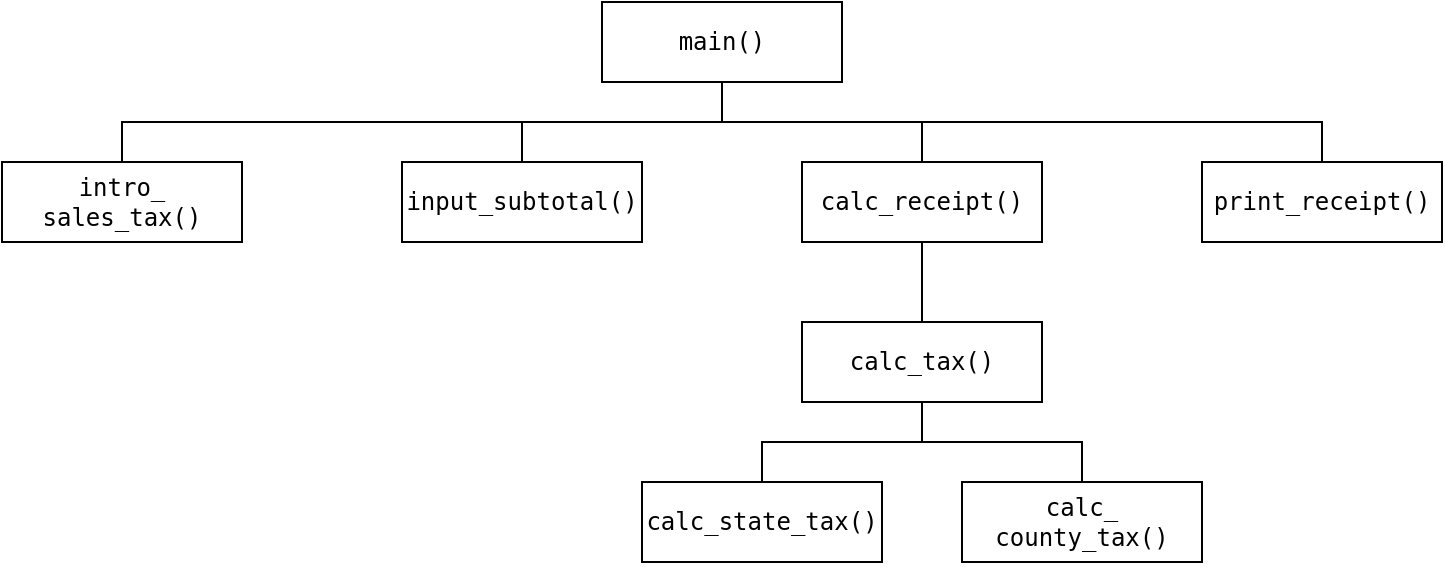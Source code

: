 <mxfile version="13.7.9" type="device"><diagram id="D4gid9dqaic7N9AvRbCy" name="Page-1"><mxGraphModel dx="868" dy="479" grid="1" gridSize="10" guides="1" tooltips="1" connect="1" arrows="1" fold="1" page="1" pageScale="1" pageWidth="850" pageHeight="1100" math="0" shadow="0"><root><mxCell id="0"/><mxCell id="1" parent="0"/><mxCell id="BErKQyvczl2G5nKhpH3n-7" style="edgeStyle=orthogonalEdgeStyle;rounded=0;orthogonalLoop=1;jettySize=auto;html=1;entryX=0.5;entryY=0;entryDx=0;entryDy=0;endArrow=none;endFill=0;" edge="1" parent="1" source="BErKQyvczl2G5nKhpH3n-1" target="BErKQyvczl2G5nKhpH3n-3"><mxGeometry relative="1" as="geometry"><Array as="points"><mxPoint x="420" y="100"/><mxPoint x="120" y="100"/></Array></mxGeometry></mxCell><mxCell id="BErKQyvczl2G5nKhpH3n-8" style="edgeStyle=orthogonalEdgeStyle;rounded=0;orthogonalLoop=1;jettySize=auto;html=1;entryX=0.5;entryY=0;entryDx=0;entryDy=0;endArrow=none;endFill=0;" edge="1" parent="1" source="BErKQyvczl2G5nKhpH3n-1" target="BErKQyvczl2G5nKhpH3n-4"><mxGeometry relative="1" as="geometry"/></mxCell><mxCell id="BErKQyvczl2G5nKhpH3n-9" style="edgeStyle=orthogonalEdgeStyle;rounded=0;orthogonalLoop=1;jettySize=auto;html=1;entryX=0.5;entryY=0;entryDx=0;entryDy=0;endArrow=none;endFill=0;" edge="1" parent="1" source="BErKQyvczl2G5nKhpH3n-1" target="BErKQyvczl2G5nKhpH3n-5"><mxGeometry relative="1" as="geometry"/></mxCell><mxCell id="BErKQyvczl2G5nKhpH3n-10" style="edgeStyle=orthogonalEdgeStyle;rounded=0;orthogonalLoop=1;jettySize=auto;html=1;entryX=0.5;entryY=0;entryDx=0;entryDy=0;endArrow=none;endFill=0;" edge="1" parent="1" source="BErKQyvczl2G5nKhpH3n-1" target="BErKQyvczl2G5nKhpH3n-6"><mxGeometry relative="1" as="geometry"><Array as="points"><mxPoint x="420" y="100"/><mxPoint x="720" y="100"/></Array></mxGeometry></mxCell><mxCell id="BErKQyvczl2G5nKhpH3n-1" value="&lt;pre&gt;main()&lt;/pre&gt;" style="rounded=0;whiteSpace=wrap;html=1;" vertex="1" parent="1"><mxGeometry x="360" y="40" width="120" height="40" as="geometry"/></mxCell><mxCell id="BErKQyvczl2G5nKhpH3n-3" value="&lt;pre&gt;intro_&lt;br&gt;sales_tax()&lt;/pre&gt;" style="rounded=0;whiteSpace=wrap;html=1;" vertex="1" parent="1"><mxGeometry x="60" y="120" width="120" height="40" as="geometry"/></mxCell><mxCell id="BErKQyvczl2G5nKhpH3n-4" value="&lt;pre&gt;input_subtotal()&lt;br&gt;&lt;/pre&gt;" style="rounded=0;whiteSpace=wrap;html=1;" vertex="1" parent="1"><mxGeometry x="260" y="120" width="120" height="40" as="geometry"/></mxCell><mxCell id="BErKQyvczl2G5nKhpH3n-12" style="edgeStyle=orthogonalEdgeStyle;rounded=0;orthogonalLoop=1;jettySize=auto;html=1;entryX=0.5;entryY=0;entryDx=0;entryDy=0;endArrow=none;endFill=0;" edge="1" parent="1" source="BErKQyvczl2G5nKhpH3n-5" target="BErKQyvczl2G5nKhpH3n-11"><mxGeometry relative="1" as="geometry"/></mxCell><mxCell id="BErKQyvczl2G5nKhpH3n-5" value="&lt;pre&gt;calc_receipt()&lt;/pre&gt;" style="rounded=0;whiteSpace=wrap;html=1;" vertex="1" parent="1"><mxGeometry x="460" y="120" width="120" height="40" as="geometry"/></mxCell><mxCell id="BErKQyvczl2G5nKhpH3n-6" value="&lt;pre&gt;print_receipt()&lt;/pre&gt;" style="rounded=0;whiteSpace=wrap;html=1;" vertex="1" parent="1"><mxGeometry x="660" y="120" width="120" height="40" as="geometry"/></mxCell><mxCell id="BErKQyvczl2G5nKhpH3n-15" style="edgeStyle=orthogonalEdgeStyle;rounded=0;orthogonalLoop=1;jettySize=auto;html=1;entryX=0.5;entryY=0;entryDx=0;entryDy=0;endArrow=none;endFill=0;" edge="1" parent="1" source="BErKQyvczl2G5nKhpH3n-11" target="BErKQyvczl2G5nKhpH3n-13"><mxGeometry relative="1" as="geometry"/></mxCell><mxCell id="BErKQyvczl2G5nKhpH3n-16" style="edgeStyle=orthogonalEdgeStyle;rounded=0;orthogonalLoop=1;jettySize=auto;html=1;entryX=0.5;entryY=0;entryDx=0;entryDy=0;endArrow=none;endFill=0;" edge="1" parent="1" source="BErKQyvczl2G5nKhpH3n-11" target="BErKQyvczl2G5nKhpH3n-14"><mxGeometry relative="1" as="geometry"/></mxCell><mxCell id="BErKQyvczl2G5nKhpH3n-11" value="&lt;pre&gt;calc_tax()&lt;/pre&gt;" style="rounded=0;whiteSpace=wrap;html=1;" vertex="1" parent="1"><mxGeometry x="460" y="200" width="120" height="40" as="geometry"/></mxCell><mxCell id="BErKQyvczl2G5nKhpH3n-13" value="&lt;pre&gt;calc_state_tax()&lt;/pre&gt;" style="rounded=0;whiteSpace=wrap;html=1;" vertex="1" parent="1"><mxGeometry x="380" y="280" width="120" height="40" as="geometry"/></mxCell><mxCell id="BErKQyvczl2G5nKhpH3n-14" value="&lt;pre&gt;calc_&lt;br&gt;county_tax()&lt;/pre&gt;" style="rounded=0;whiteSpace=wrap;html=1;" vertex="1" parent="1"><mxGeometry x="540" y="280" width="120" height="40" as="geometry"/></mxCell></root></mxGraphModel></diagram></mxfile>